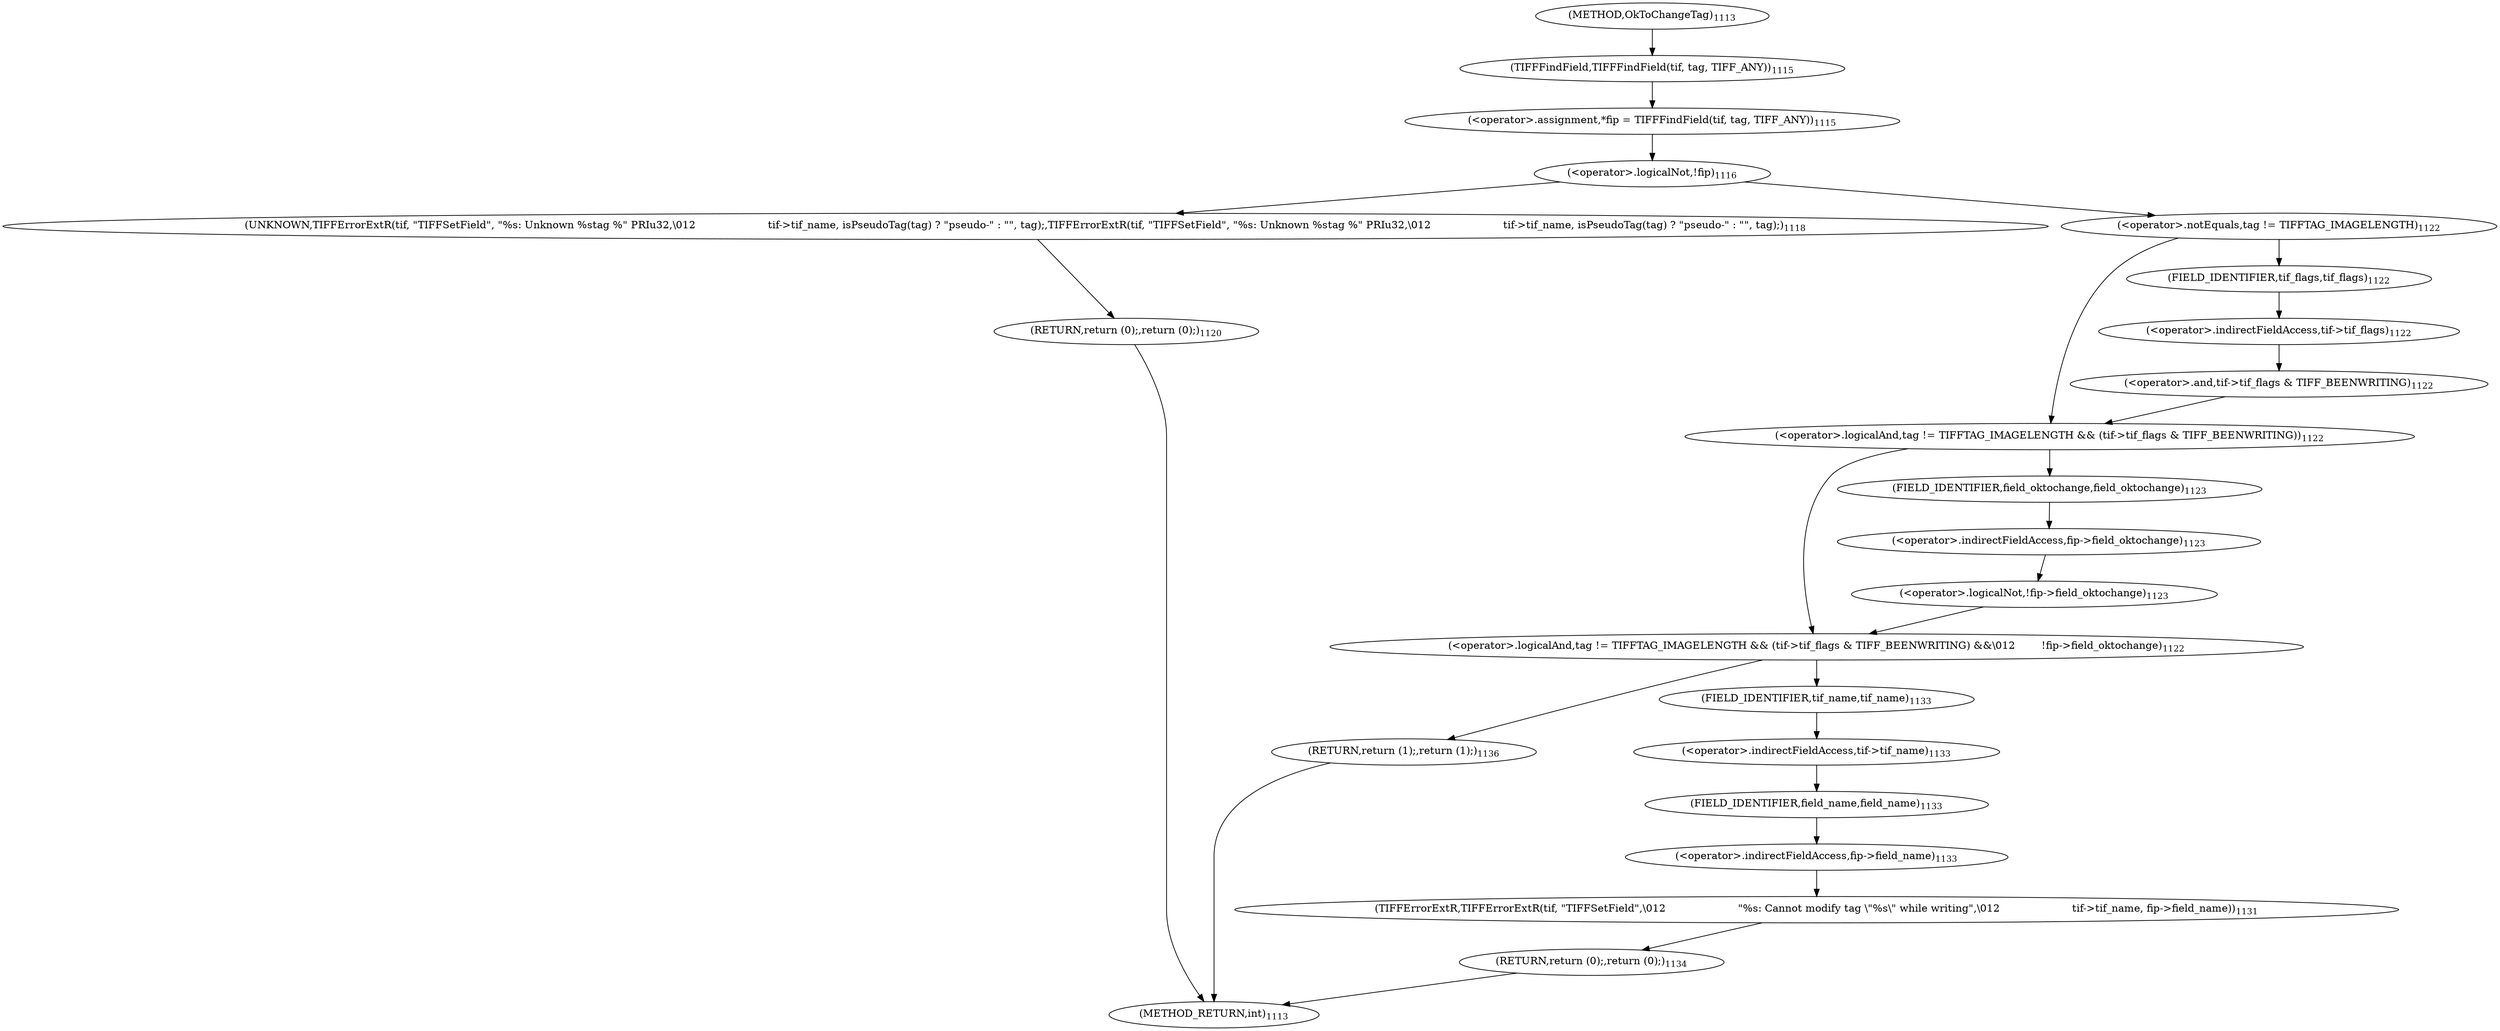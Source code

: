 digraph "OkToChangeTag" {  
"42383" [label = <(&lt;operator&gt;.assignment,*fip = TIFFFindField(tif, tag, TIFF_ANY))<SUB>1115</SUB>> ]
"42424" [label = <(RETURN,return (1);,return (1);)<SUB>1136</SUB>> ]
"42385" [label = <(TIFFFindField,TIFFFindField(tif, tag, TIFF_ANY))<SUB>1115</SUB>> ]
"42390" [label = <(&lt;operator&gt;.logicalNot,!fip)<SUB>1116</SUB>> ]
"42397" [label = <(&lt;operator&gt;.logicalAnd,tag != TIFFTAG_IMAGELENGTH &amp;&amp; (tif-&gt;tif_flags &amp; TIFF_BEENWRITING) &amp;&amp;\012        !fip-&gt;field_oktochange)<SUB>1122</SUB>> ]
"42393" [label = <(UNKNOWN,TIFFErrorExtR(tif, &quot;TIFFSetField&quot;, &quot;%s: Unknown %stag %&quot; PRIu32,\012                      tif-&gt;tif_name, isPseudoTag(tag) ? &quot;pseudo-&quot; : &quot;&quot;, tag);,TIFFErrorExtR(tif, &quot;TIFFSetField&quot;, &quot;%s: Unknown %stag %&quot; PRIu32,\012                      tif-&gt;tif_name, isPseudoTag(tag) ? &quot;pseudo-&quot; : &quot;&quot;, tag);)<SUB>1118</SUB>> ]
"42394" [label = <(RETURN,return (0);,return (0);)<SUB>1120</SUB>> ]
"42398" [label = <(&lt;operator&gt;.logicalAnd,tag != TIFFTAG_IMAGELENGTH &amp;&amp; (tif-&gt;tif_flags &amp; TIFF_BEENWRITING))<SUB>1122</SUB>> ]
"42407" [label = <(&lt;operator&gt;.logicalNot,!fip-&gt;field_oktochange)<SUB>1123</SUB>> ]
"42412" [label = <(TIFFErrorExtR,TIFFErrorExtR(tif, &quot;TIFFSetField&quot;,\012                      &quot;%s: Cannot modify tag \&quot;%s\&quot; while writing&quot;,\012                      tif-&gt;tif_name, fip-&gt;field_name))<SUB>1131</SUB>> ]
"42422" [label = <(RETURN,return (0);,return (0);)<SUB>1134</SUB>> ]
"42399" [label = <(&lt;operator&gt;.notEquals,tag != TIFFTAG_IMAGELENGTH)<SUB>1122</SUB>> ]
"42402" [label = <(&lt;operator&gt;.and,tif-&gt;tif_flags &amp; TIFF_BEENWRITING)<SUB>1122</SUB>> ]
"42408" [label = <(&lt;operator&gt;.indirectFieldAccess,fip-&gt;field_oktochange)<SUB>1123</SUB>> ]
"42416" [label = <(&lt;operator&gt;.indirectFieldAccess,tif-&gt;tif_name)<SUB>1133</SUB>> ]
"42419" [label = <(&lt;operator&gt;.indirectFieldAccess,fip-&gt;field_name)<SUB>1133</SUB>> ]
"42403" [label = <(&lt;operator&gt;.indirectFieldAccess,tif-&gt;tif_flags)<SUB>1122</SUB>> ]
"42410" [label = <(FIELD_IDENTIFIER,field_oktochange,field_oktochange)<SUB>1123</SUB>> ]
"42418" [label = <(FIELD_IDENTIFIER,tif_name,tif_name)<SUB>1133</SUB>> ]
"42421" [label = <(FIELD_IDENTIFIER,field_name,field_name)<SUB>1133</SUB>> ]
"42405" [label = <(FIELD_IDENTIFIER,tif_flags,tif_flags)<SUB>1122</SUB>> ]
"42378" [label = <(METHOD,OkToChangeTag)<SUB>1113</SUB>> ]
"42426" [label = <(METHOD_RETURN,int)<SUB>1113</SUB>> ]
  "42383" -> "42390" 
  "42424" -> "42426" 
  "42385" -> "42383" 
  "42390" -> "42393" 
  "42390" -> "42399" 
  "42397" -> "42418" 
  "42397" -> "42424" 
  "42393" -> "42394" 
  "42394" -> "42426" 
  "42398" -> "42397" 
  "42398" -> "42410" 
  "42407" -> "42397" 
  "42412" -> "42422" 
  "42422" -> "42426" 
  "42399" -> "42398" 
  "42399" -> "42405" 
  "42402" -> "42398" 
  "42408" -> "42407" 
  "42416" -> "42421" 
  "42419" -> "42412" 
  "42403" -> "42402" 
  "42410" -> "42408" 
  "42418" -> "42416" 
  "42421" -> "42419" 
  "42405" -> "42403" 
  "42378" -> "42385" 
}
